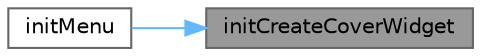 digraph "initCreateCoverWidget"
{
 // LATEX_PDF_SIZE
  bgcolor="transparent";
  edge [fontname=Helvetica,fontsize=10,labelfontname=Helvetica,labelfontsize=10];
  node [fontname=Helvetica,fontsize=10,shape=box,height=0.2,width=0.4];
  rankdir="RL";
  Node1 [id="Node000001",label="initCreateCoverWidget",height=0.2,width=0.4,color="gray40", fillcolor="grey60", style="filled", fontcolor="black",tooltip="初始化创作翻唱分类窗口"];
  Node1 -> Node2 [id="edge1_Node000001_Node000002",dir="back",color="steelblue1",style="solid",tooltip=" "];
  Node2 [id="Node000002",label="initMenu",height=0.2,width=0.4,color="grey40", fillcolor="white", style="filled",URL="$class_listen_option_menu.html#a9b45abf428270b1d7e17309e9fc6fe1f",tooltip="初始化菜单布局和内容"];
}
